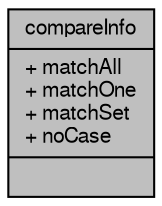 digraph "compareInfo"
{
  edge [fontname="FreeSans",fontsize="10",labelfontname="FreeSans",labelfontsize="10"];
  node [fontname="FreeSans",fontsize="10",shape=record];
  Node1 [label="{compareInfo\n|+ matchAll\l+ matchOne\l+ matchSet\l+ noCase\l|}",height=0.2,width=0.4,color="black", fillcolor="grey75", style="filled", fontcolor="black"];
}

